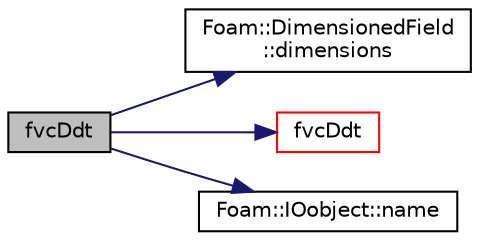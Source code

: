 digraph "fvcDdt"
{
  bgcolor="transparent";
  edge [fontname="Helvetica",fontsize="10",labelfontname="Helvetica",labelfontsize="10"];
  node [fontname="Helvetica",fontsize="10",shape=record];
  rankdir="LR";
  Node22 [label="fvcDdt",height=0.2,width=0.4,color="black", fillcolor="grey75", style="filled", fontcolor="black"];
  Node22 -> Node23 [color="midnightblue",fontsize="10",style="solid",fontname="Helvetica"];
  Node23 [label="Foam::DimensionedField\l::dimensions",height=0.2,width=0.4,color="black",URL="$a27497.html#a512673c2674ca2d38885f1bb5f6994fb",tooltip="Return dimensions. "];
  Node22 -> Node24 [color="midnightblue",fontsize="10",style="solid",fontname="Helvetica"];
  Node24 [label="fvcDdt",height=0.2,width=0.4,color="red",URL="$a23321.html#a2b9a1541ce06c457e16e2cb676f67e46"];
  Node22 -> Node27 [color="midnightblue",fontsize="10",style="solid",fontname="Helvetica"];
  Node27 [label="Foam::IOobject::name",height=0.2,width=0.4,color="black",URL="$a27249.html#acc80e00a8ac919288fb55bd14cc88bf6",tooltip="Return name. "];
}

